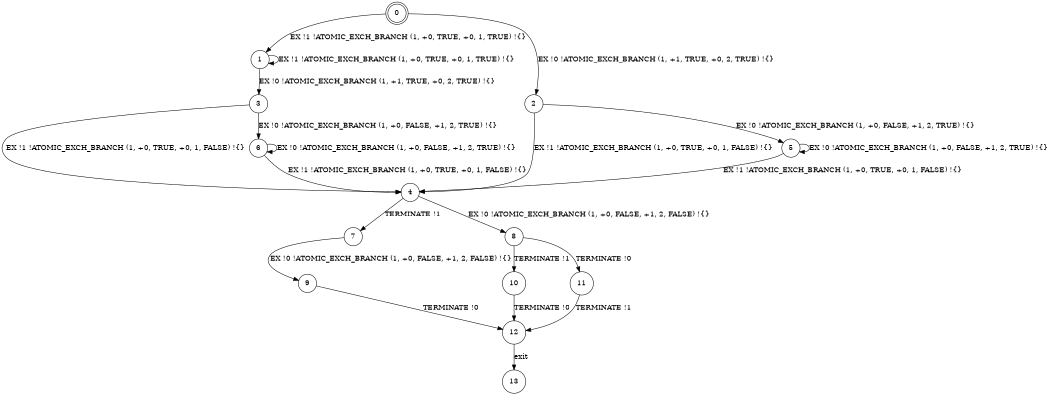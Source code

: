 digraph BCG {
size = "7, 10.5";
center = TRUE;
node [shape = circle];
0 [peripheries = 2];
0 -> 1 [label = "EX !1 !ATOMIC_EXCH_BRANCH (1, +0, TRUE, +0, 1, TRUE) !{}"];
0 -> 2 [label = "EX !0 !ATOMIC_EXCH_BRANCH (1, +1, TRUE, +0, 2, TRUE) !{}"];
1 -> 3 [label = "EX !0 !ATOMIC_EXCH_BRANCH (1, +1, TRUE, +0, 2, TRUE) !{}"];
1 -> 1 [label = "EX !1 !ATOMIC_EXCH_BRANCH (1, +0, TRUE, +0, 1, TRUE) !{}"];
2 -> 4 [label = "EX !1 !ATOMIC_EXCH_BRANCH (1, +0, TRUE, +0, 1, FALSE) !{}"];
2 -> 5 [label = "EX !0 !ATOMIC_EXCH_BRANCH (1, +0, FALSE, +1, 2, TRUE) !{}"];
3 -> 4 [label = "EX !1 !ATOMIC_EXCH_BRANCH (1, +0, TRUE, +0, 1, FALSE) !{}"];
3 -> 6 [label = "EX !0 !ATOMIC_EXCH_BRANCH (1, +0, FALSE, +1, 2, TRUE) !{}"];
4 -> 7 [label = "TERMINATE !1"];
4 -> 8 [label = "EX !0 !ATOMIC_EXCH_BRANCH (1, +0, FALSE, +1, 2, FALSE) !{}"];
5 -> 4 [label = "EX !1 !ATOMIC_EXCH_BRANCH (1, +0, TRUE, +0, 1, FALSE) !{}"];
5 -> 5 [label = "EX !0 !ATOMIC_EXCH_BRANCH (1, +0, FALSE, +1, 2, TRUE) !{}"];
6 -> 4 [label = "EX !1 !ATOMIC_EXCH_BRANCH (1, +0, TRUE, +0, 1, FALSE) !{}"];
6 -> 6 [label = "EX !0 !ATOMIC_EXCH_BRANCH (1, +0, FALSE, +1, 2, TRUE) !{}"];
7 -> 9 [label = "EX !0 !ATOMIC_EXCH_BRANCH (1, +0, FALSE, +1, 2, FALSE) !{}"];
8 -> 10 [label = "TERMINATE !1"];
8 -> 11 [label = "TERMINATE !0"];
9 -> 12 [label = "TERMINATE !0"];
10 -> 12 [label = "TERMINATE !0"];
11 -> 12 [label = "TERMINATE !1"];
12 -> 13 [label = "exit"];
}
